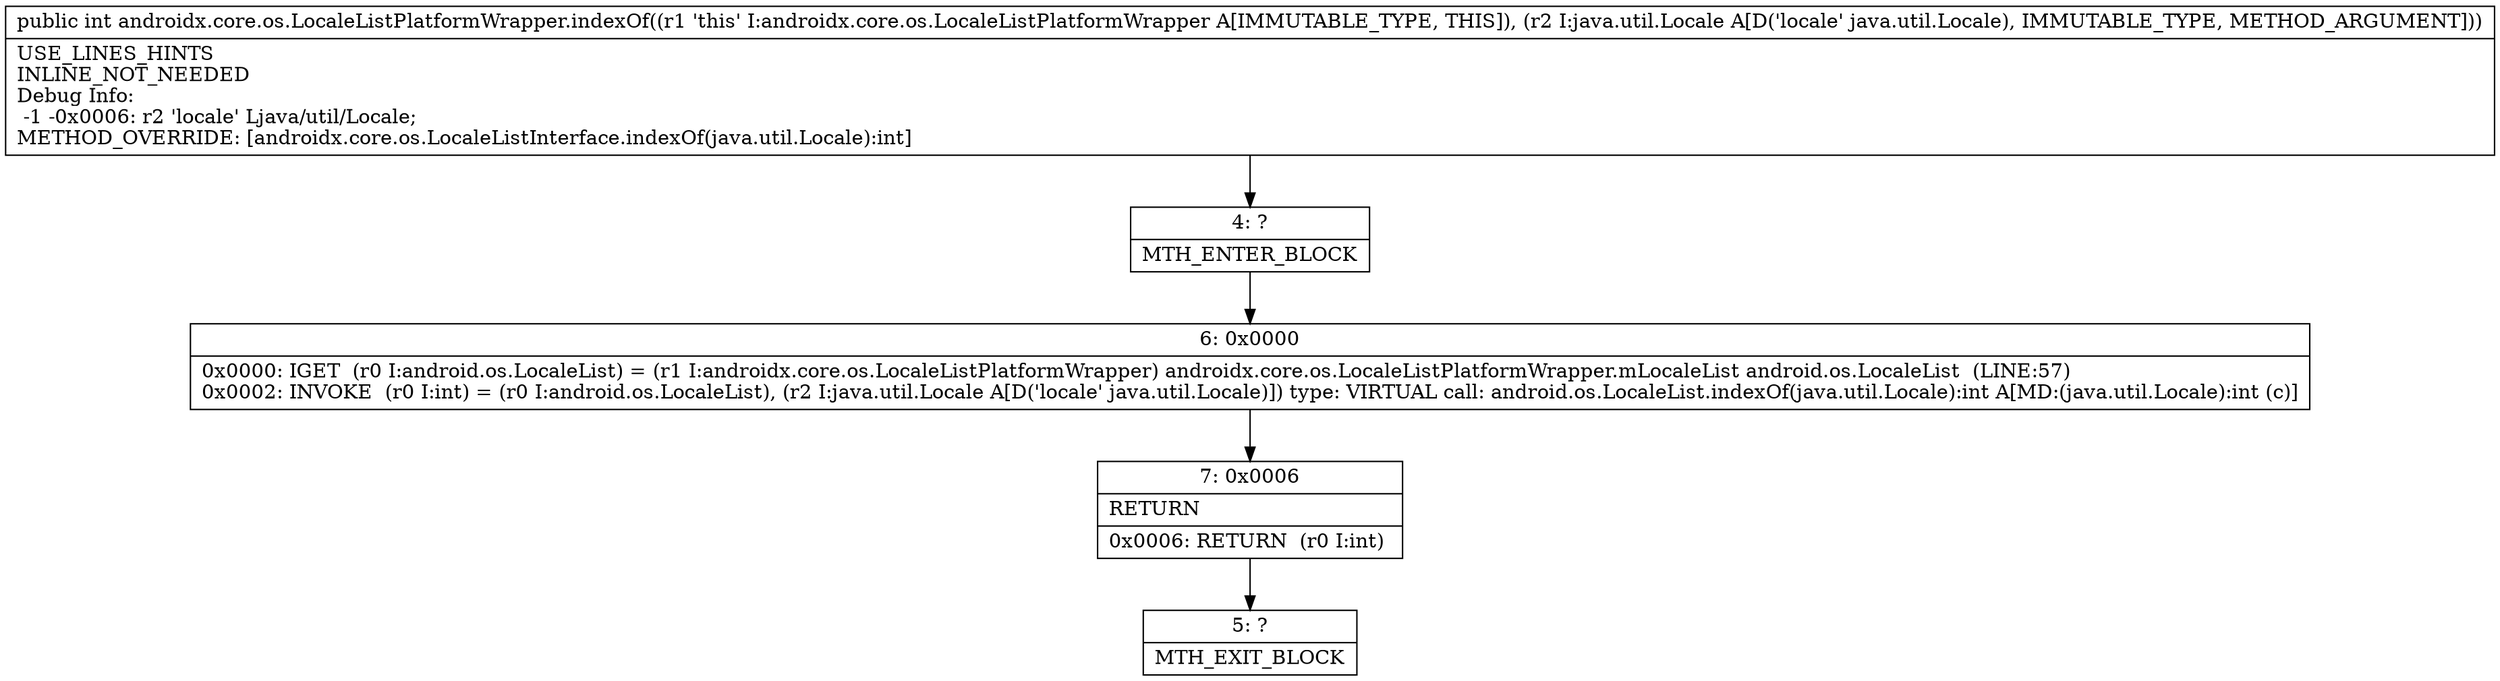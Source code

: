 digraph "CFG forandroidx.core.os.LocaleListPlatformWrapper.indexOf(Ljava\/util\/Locale;)I" {
Node_4 [shape=record,label="{4\:\ ?|MTH_ENTER_BLOCK\l}"];
Node_6 [shape=record,label="{6\:\ 0x0000|0x0000: IGET  (r0 I:android.os.LocaleList) = (r1 I:androidx.core.os.LocaleListPlatformWrapper) androidx.core.os.LocaleListPlatformWrapper.mLocaleList android.os.LocaleList  (LINE:57)\l0x0002: INVOKE  (r0 I:int) = (r0 I:android.os.LocaleList), (r2 I:java.util.Locale A[D('locale' java.util.Locale)]) type: VIRTUAL call: android.os.LocaleList.indexOf(java.util.Locale):int A[MD:(java.util.Locale):int (c)]\l}"];
Node_7 [shape=record,label="{7\:\ 0x0006|RETURN\l|0x0006: RETURN  (r0 I:int) \l}"];
Node_5 [shape=record,label="{5\:\ ?|MTH_EXIT_BLOCK\l}"];
MethodNode[shape=record,label="{public int androidx.core.os.LocaleListPlatformWrapper.indexOf((r1 'this' I:androidx.core.os.LocaleListPlatformWrapper A[IMMUTABLE_TYPE, THIS]), (r2 I:java.util.Locale A[D('locale' java.util.Locale), IMMUTABLE_TYPE, METHOD_ARGUMENT]))  | USE_LINES_HINTS\lINLINE_NOT_NEEDED\lDebug Info:\l  \-1 \-0x0006: r2 'locale' Ljava\/util\/Locale;\lMETHOD_OVERRIDE: [androidx.core.os.LocaleListInterface.indexOf(java.util.Locale):int]\l}"];
MethodNode -> Node_4;Node_4 -> Node_6;
Node_6 -> Node_7;
Node_7 -> Node_5;
}

